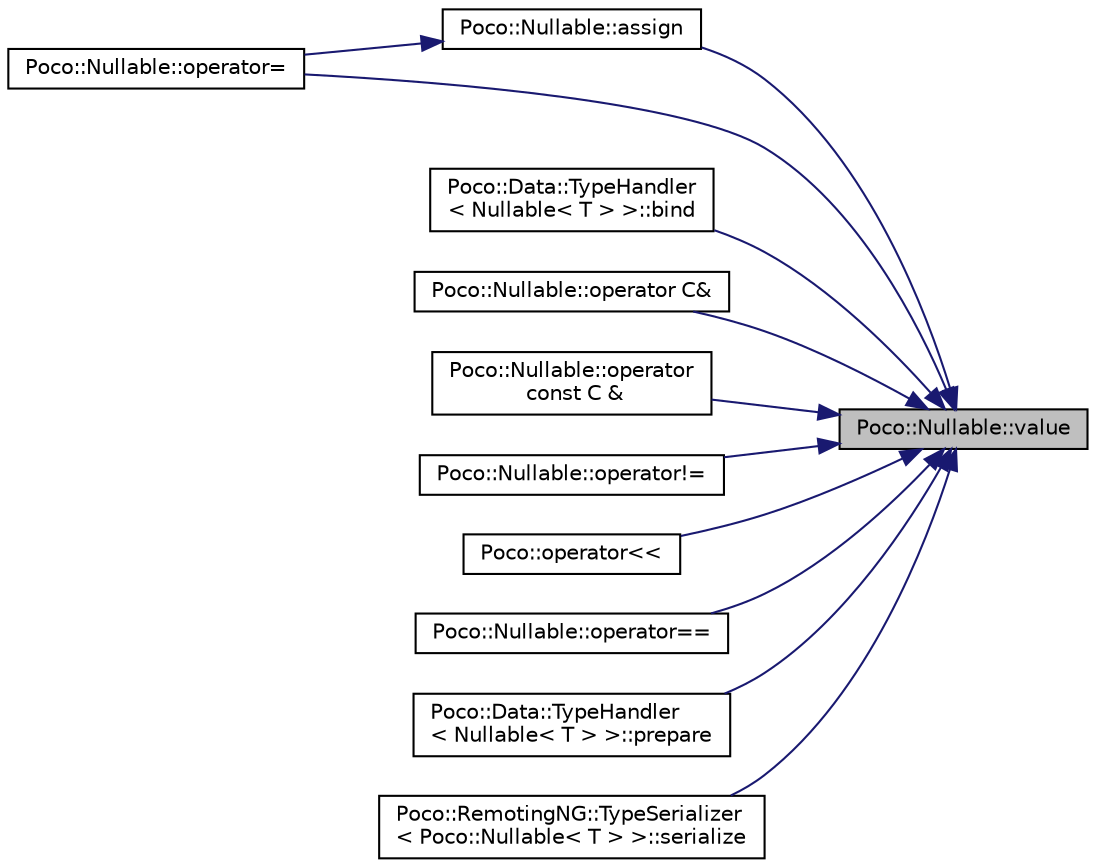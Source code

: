 digraph "Poco::Nullable::value"
{
 // LATEX_PDF_SIZE
  edge [fontname="Helvetica",fontsize="10",labelfontname="Helvetica",labelfontsize="10"];
  node [fontname="Helvetica",fontsize="10",shape=record];
  rankdir="RL";
  Node1 [label="Poco::Nullable::value",height=0.2,width=0.4,color="black", fillcolor="grey75", style="filled", fontcolor="black",tooltip=" "];
  Node1 -> Node2 [dir="back",color="midnightblue",fontsize="10",style="solid",fontname="Helvetica"];
  Node2 [label="Poco::Nullable::assign",height=0.2,width=0.4,color="black", fillcolor="white", style="filled",URL="$classPoco_1_1Nullable.html#a99bc85b632bb5091cd819ef0c122b51b",tooltip="Assigns a value to the Nullable."];
  Node2 -> Node3 [dir="back",color="midnightblue",fontsize="10",style="solid",fontname="Helvetica"];
  Node3 [label="Poco::Nullable::operator=",height=0.2,width=0.4,color="black", fillcolor="white", style="filled",URL="$classPoco_1_1Nullable.html#a79cff7048eec964c0ddcd8bb3de32dd2",tooltip="Assigns a value to the Nullable."];
  Node1 -> Node4 [dir="back",color="midnightblue",fontsize="10",style="solid",fontname="Helvetica"];
  Node4 [label="Poco::Data::TypeHandler\l\< Nullable\< T \> \>::bind",height=0.2,width=0.4,color="black", fillcolor="white", style="filled",URL="$classPoco_1_1Data_1_1TypeHandler_3_01Nullable_3_01T_01_4_01_4.html#abc34669c39a616315c1c84398f63cdae",tooltip=" "];
  Node1 -> Node5 [dir="back",color="midnightblue",fontsize="10",style="solid",fontname="Helvetica"];
  Node5 [label="Poco::Nullable::operator C&",height=0.2,width=0.4,color="black", fillcolor="white", style="filled",URL="$classPoco_1_1Nullable.html#ac27a7e9e06b5a64741fac639b60288aa",tooltip="Get reference to the value."];
  Node1 -> Node6 [dir="back",color="midnightblue",fontsize="10",style="solid",fontname="Helvetica"];
  Node6 [label="Poco::Nullable::operator\l const C &",height=0.2,width=0.4,color="black", fillcolor="white", style="filled",URL="$classPoco_1_1Nullable.html#adee9887252f31fc7559fe8440496c200",tooltip="Get const reference to the value."];
  Node1 -> Node7 [dir="back",color="midnightblue",fontsize="10",style="solid",fontname="Helvetica"];
  Node7 [label="Poco::Nullable::operator!=",height=0.2,width=0.4,color="black", fillcolor="white", style="filled",URL="$classPoco_1_1Nullable.html#afcfd0d982f24c81679d76a2bdae7e8b0",tooltip="Compares Nullable with value for non equality."];
  Node1 -> Node8 [dir="back",color="midnightblue",fontsize="10",style="solid",fontname="Helvetica"];
  Node8 [label="Poco::operator\<\<",height=0.2,width=0.4,color="black", fillcolor="white", style="filled",URL="$namespacePoco.html#aa1fa6711b34bd1ef78c0f09e994ef339",tooltip=" "];
  Node1 -> Node3 [dir="back",color="midnightblue",fontsize="10",style="solid",fontname="Helvetica"];
  Node1 -> Node9 [dir="back",color="midnightblue",fontsize="10",style="solid",fontname="Helvetica"];
  Node9 [label="Poco::Nullable::operator==",height=0.2,width=0.4,color="black", fillcolor="white", style="filled",URL="$classPoco_1_1Nullable.html#ad1c3375bf47af39e13fa30be651a7b00",tooltip="Compares Nullable with value for equality."];
  Node1 -> Node10 [dir="back",color="midnightblue",fontsize="10",style="solid",fontname="Helvetica"];
  Node10 [label="Poco::Data::TypeHandler\l\< Nullable\< T \> \>::prepare",height=0.2,width=0.4,color="black", fillcolor="white", style="filled",URL="$classPoco_1_1Data_1_1TypeHandler_3_01Nullable_3_01T_01_4_01_4.html#a60bf15038fb56bc72b4f17b815f6c322",tooltip=" "];
  Node1 -> Node11 [dir="back",color="midnightblue",fontsize="10",style="solid",fontname="Helvetica"];
  Node11 [label="Poco::RemotingNG::TypeSerializer\l\< Poco::Nullable\< T \> \>::serialize",height=0.2,width=0.4,color="black", fillcolor="white", style="filled",URL="$classPoco_1_1RemotingNG_1_1TypeSerializer_3_01Poco_1_1Nullable_3_01T_01_4_01_4.html#ab9c7d8781a732dfb93af5b5aad50cefa",tooltip=" "];
}
